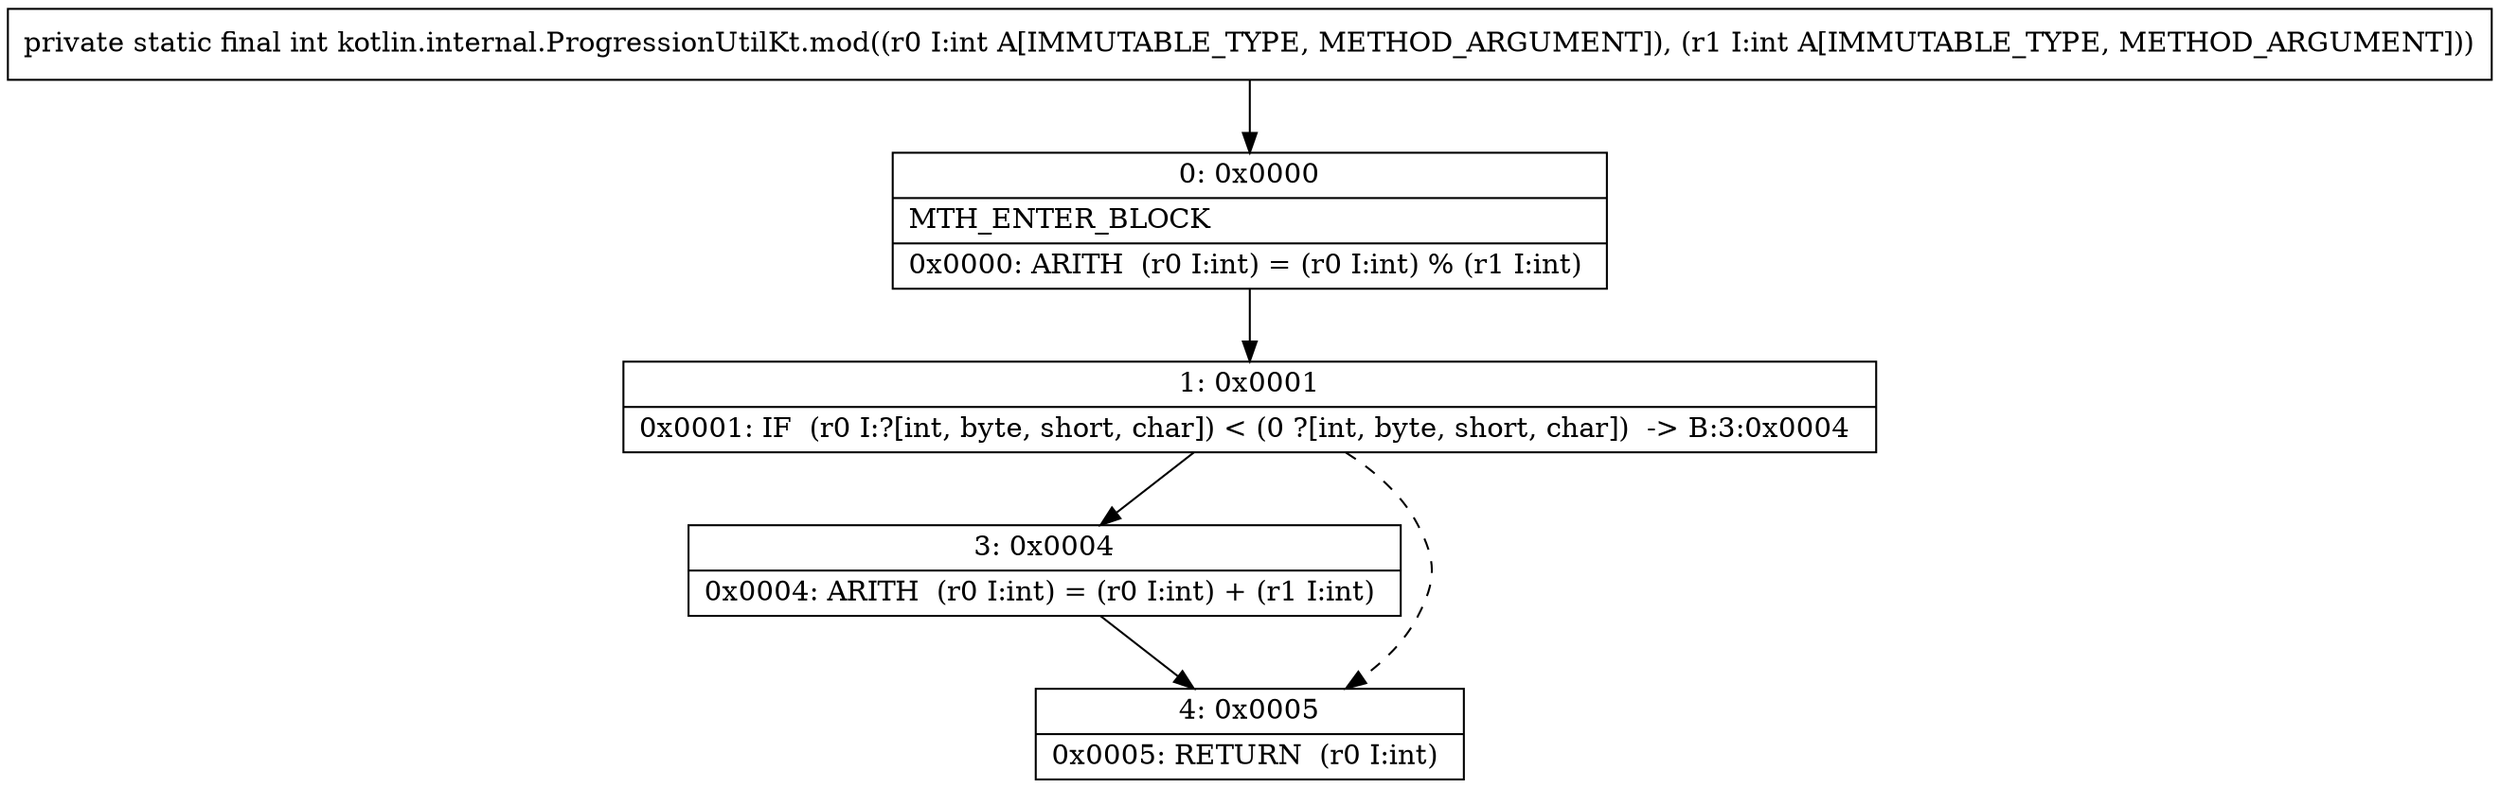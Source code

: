 digraph "CFG forkotlin.internal.ProgressionUtilKt.mod(II)I" {
Node_0 [shape=record,label="{0\:\ 0x0000|MTH_ENTER_BLOCK\l|0x0000: ARITH  (r0 I:int) = (r0 I:int) % (r1 I:int) \l}"];
Node_1 [shape=record,label="{1\:\ 0x0001|0x0001: IF  (r0 I:?[int, byte, short, char]) \< (0 ?[int, byte, short, char])  \-\> B:3:0x0004 \l}"];
Node_3 [shape=record,label="{3\:\ 0x0004|0x0004: ARITH  (r0 I:int) = (r0 I:int) + (r1 I:int) \l}"];
Node_4 [shape=record,label="{4\:\ 0x0005|0x0005: RETURN  (r0 I:int) \l}"];
MethodNode[shape=record,label="{private static final int kotlin.internal.ProgressionUtilKt.mod((r0 I:int A[IMMUTABLE_TYPE, METHOD_ARGUMENT]), (r1 I:int A[IMMUTABLE_TYPE, METHOD_ARGUMENT])) }"];
MethodNode -> Node_0;
Node_0 -> Node_1;
Node_1 -> Node_3;
Node_1 -> Node_4[style=dashed];
Node_3 -> Node_4;
}

